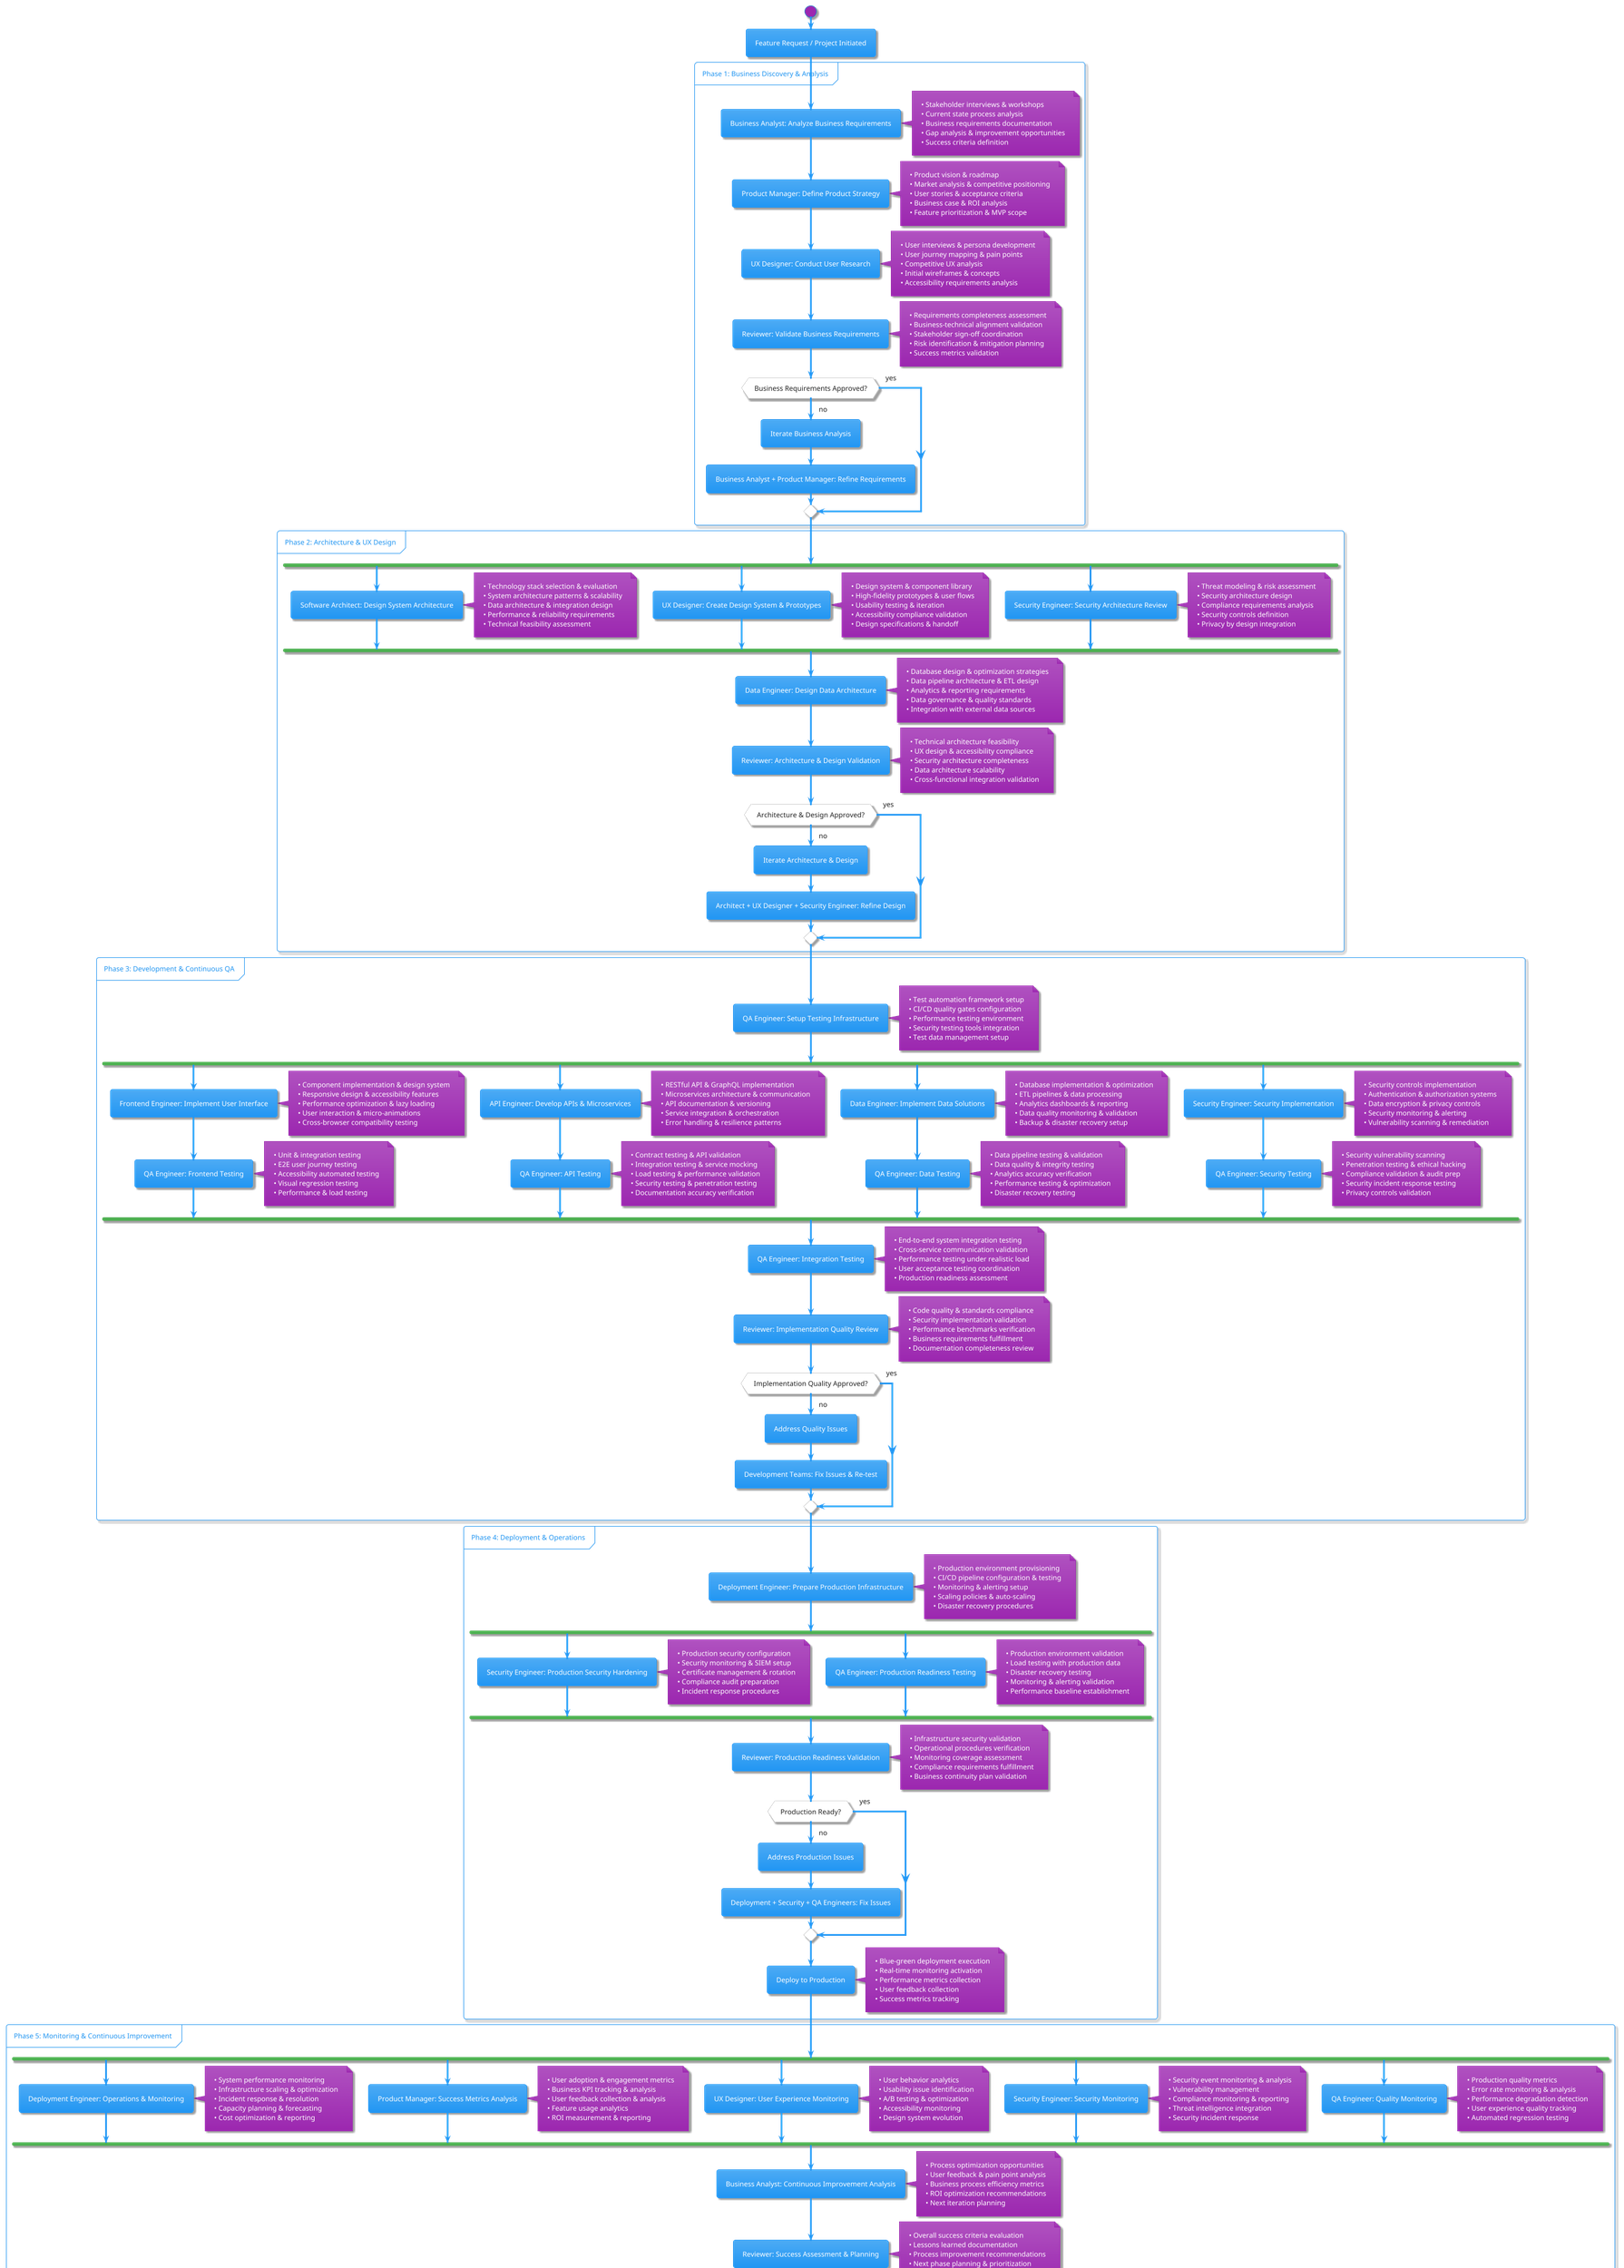 @startuml
!theme materia
' title Enterprise Agent-Driven Software Development Lifecycle (11 Agents)
start

:Feature Request / Project Initiated;

partition "Phase 1: Business Discovery & Analysis" {
    :Business Analyst: Analyze Business Requirements;
    note right
        • Stakeholder interviews & workshops
        • Current state process analysis
        • Business requirements documentation
        • Gap analysis & improvement opportunities
        • Success criteria definition
    end note
    
    :Product Manager: Define Product Strategy;
    note right
        • Product vision & roadmap
        • Market analysis & competitive positioning
        • User stories & acceptance criteria
        • Business case & ROI analysis
        • Feature prioritization & MVP scope
    end note
    
    :UX Designer: Conduct User Research;
    note right
        • User interviews & persona development
        • User journey mapping & pain points
        • Competitive UX analysis
        • Initial wireframes & concepts
        • Accessibility requirements analysis
    end note
    
    :Reviewer: Validate Business Requirements;
    note right
        • Requirements completeness assessment
        • Business-technical alignment validation
        • Stakeholder sign-off coordination
        • Risk identification & mitigation planning
        • Success metrics validation
    end note
    
    if (Business Requirements Approved?) then (no)
        :Iterate Business Analysis;
        :Business Analyst + Product Manager: Refine Requirements;
    else (yes)
    endif
}

partition "Phase 2: Architecture & UX Design" {
    fork
        :Software Architect: Design System Architecture;
        note right
            • Technology stack selection & evaluation
            • System architecture patterns & scalability
            • Data architecture & integration design
            • Performance & reliability requirements
            • Technical feasibility assessment
        end note
    fork again
        :UX Designer: Create Design System & Prototypes;
        note right
            • Design system & component library
            • High-fidelity prototypes & user flows
            • Usability testing & iteration
            • Accessibility compliance validation
            • Design specifications & handoff
        end note
    fork again
        :Security Engineer: Security Architecture Review;
        note right
            • Threat modeling & risk assessment
            • Security architecture design
            • Compliance requirements analysis
            • Security controls definition
            • Privacy by design integration
        end note
    end fork
    
    :Data Engineer: Design Data Architecture;
    note right
        • Database design & optimization strategies
        • Data pipeline architecture & ETL design
        • Analytics & reporting requirements
        • Data governance & quality standards
        • Integration with external data sources
    end note
    
    :Reviewer: Architecture & Design Validation;
    note right
        • Technical architecture feasibility
        • UX design & accessibility compliance
        • Security architecture completeness
        • Data architecture scalability
        • Cross-functional integration validation
    end note
    
    if (Architecture & Design Approved?) then (no)
        :Iterate Architecture & Design;
        :Architect + UX Designer + Security Engineer: Refine Design;
    else (yes)
    endif
}

partition "Phase 3: Development & Continuous QA" {
    :QA Engineer: Setup Testing Infrastructure;
    note right
        • Test automation framework setup
        • CI/CD quality gates configuration
        • Performance testing environment
        • Security testing tools integration
        • Test data management setup
    end note
    
    fork
        :Frontend Engineer: Implement User Interface;
        note right
            • Component implementation & design system
            • Responsive design & accessibility features
            • Performance optimization & lazy loading
            • User interaction & micro-animations
            • Cross-browser compatibility testing
        end note
        
        :QA Engineer: Frontend Testing;
        note right
            • Unit & integration testing
            • E2E user journey testing
            • Accessibility automated testing
            • Visual regression testing
            • Performance & load testing
        end note
        
    fork again
        :API Engineer: Develop APIs & Microservices;
        note right
            • RESTful API & GraphQL implementation
            • Microservices architecture & communication
            • API documentation & versioning
            • Service integration & orchestration
            • Error handling & resilience patterns
        end note
        
        :QA Engineer: API Testing;
        note right
            • Contract testing & API validation
            • Integration testing & service mocking
            • Load testing & performance validation
            • Security testing & penetration testing
            • Documentation accuracy verification
        end note
        
    fork again
        :Data Engineer: Implement Data Solutions;
        note right
            • Database implementation & optimization
            • ETL pipelines & data processing
            • Analytics dashboards & reporting
            • Data quality monitoring & validation
            • Backup & disaster recovery setup
        end note
        
        :QA Engineer: Data Testing;
        note right
            • Data pipeline testing & validation
            • Data quality & integrity testing
            • Analytics accuracy verification
            • Performance testing & optimization
            • Disaster recovery testing
        end note
        
    fork again
        :Security Engineer: Security Implementation;
        note right
            • Security controls implementation
            • Authentication & authorization systems
            • Data encryption & privacy controls
            • Security monitoring & alerting
            • Vulnerability scanning & remediation
        end note
        
        :QA Engineer: Security Testing;
        note right
            • Security vulnerability scanning
            • Penetration testing & ethical hacking
            • Compliance validation & audit prep
            • Security incident response testing
            • Privacy controls validation
        end note
    end fork
    
    :QA Engineer: Integration Testing;
    note right
        • End-to-end system integration testing
        • Cross-service communication validation
        • Performance testing under realistic load
        • User acceptance testing coordination
        • Production readiness assessment
    end note
    
    :Reviewer: Implementation Quality Review;
    note right
        • Code quality & standards compliance
        • Security implementation validation
        • Performance benchmarks verification
        • Business requirements fulfillment
        • Documentation completeness review
    end note
    
    if (Implementation Quality Approved?) then (no)
        :Address Quality Issues;
        :Development Teams: Fix Issues & Re-test;
    else (yes)
    endif
}

partition "Phase 4: Deployment & Operations" {
    :Deployment Engineer: Prepare Production Infrastructure;
    note right
        • Production environment provisioning
        • CI/CD pipeline configuration & testing
        • Monitoring & alerting setup
        • Scaling policies & auto-scaling
        • Disaster recovery procedures
    end note
    
    fork
        :Security Engineer: Production Security Hardening;
        note right
            • Production security configuration
            • Security monitoring & SIEM setup
            • Certificate management & rotation
            • Compliance audit preparation
            • Incident response procedures
        end note
    fork again
        :QA Engineer: Production Readiness Testing;
        note right
            • Production environment validation
            • Load testing with production data
            • Disaster recovery testing
            • Monitoring & alerting validation
            • Performance baseline establishment
        end note
    end fork
    
    :Reviewer: Production Readiness Validation;
    note right
        • Infrastructure security validation
        • Operational procedures verification
        • Monitoring coverage assessment
        • Compliance requirements fulfillment
        • Business continuity plan validation
    end note
    
    if (Production Ready?) then (no)
        :Address Production Issues;
        :Deployment + Security + QA Engineers: Fix Issues;
    else (yes)
    endif
    
    :Deploy to Production;
    note right
        • Blue-green deployment execution
        • Real-time monitoring activation
        • Performance metrics collection
        • User feedback collection
        • Success metrics tracking
    end note
}

partition "Phase 5: Monitoring & Continuous Improvement" {
    fork
        :Deployment Engineer: Operations & Monitoring;
        note right
            • System performance monitoring
            • Infrastructure scaling & optimization
            • Incident response & resolution
            • Capacity planning & forecasting
            • Cost optimization & reporting
        end note
    fork again
        :Product Manager: Success Metrics Analysis;
        note right
            • User adoption & engagement metrics
            • Business KPI tracking & analysis
            • User feedback collection & analysis
            • Feature usage analytics
            • ROI measurement & reporting
        end note
    fork again
        :UX Designer: User Experience Monitoring;
        note right
            • User behavior analytics
            • Usability issue identification
            • A/B testing & optimization
            • Accessibility monitoring
            • Design system evolution
        end note
    fork again
        :Security Engineer: Security Monitoring;
        note right
            • Security event monitoring & analysis
            • Vulnerability management
            • Compliance monitoring & reporting
            • Threat intelligence integration
            • Security incident response
        end note
    fork again
        :QA Engineer: Quality Monitoring;
        note right
            • Production quality metrics
            • Error rate monitoring & analysis
            • Performance degradation detection
            • User experience quality tracking
            • Automated regression testing
        end note
    end fork
    
    :Business Analyst: Continuous Improvement Analysis;
    note right
        • Process optimization opportunities
        • User feedback & pain point analysis
        • Business process efficiency metrics
        • ROI optimization recommendations
        • Next iteration planning
    end note
    
    :Reviewer: Success Assessment & Planning;
    note right
        • Overall success criteria evaluation
        • Lessons learned documentation
        • Process improvement recommendations
        • Next phase planning & prioritization
        • Stakeholder success communication
    end note
    
    if (Continuous Improvement Needed?) then (yes)
        :Plan Next Iteration;
        :Business Analyst + Product Manager: Define Improvements;
    else (no)
        :Project Success Achieved;
    endif
}

stop
@enduml